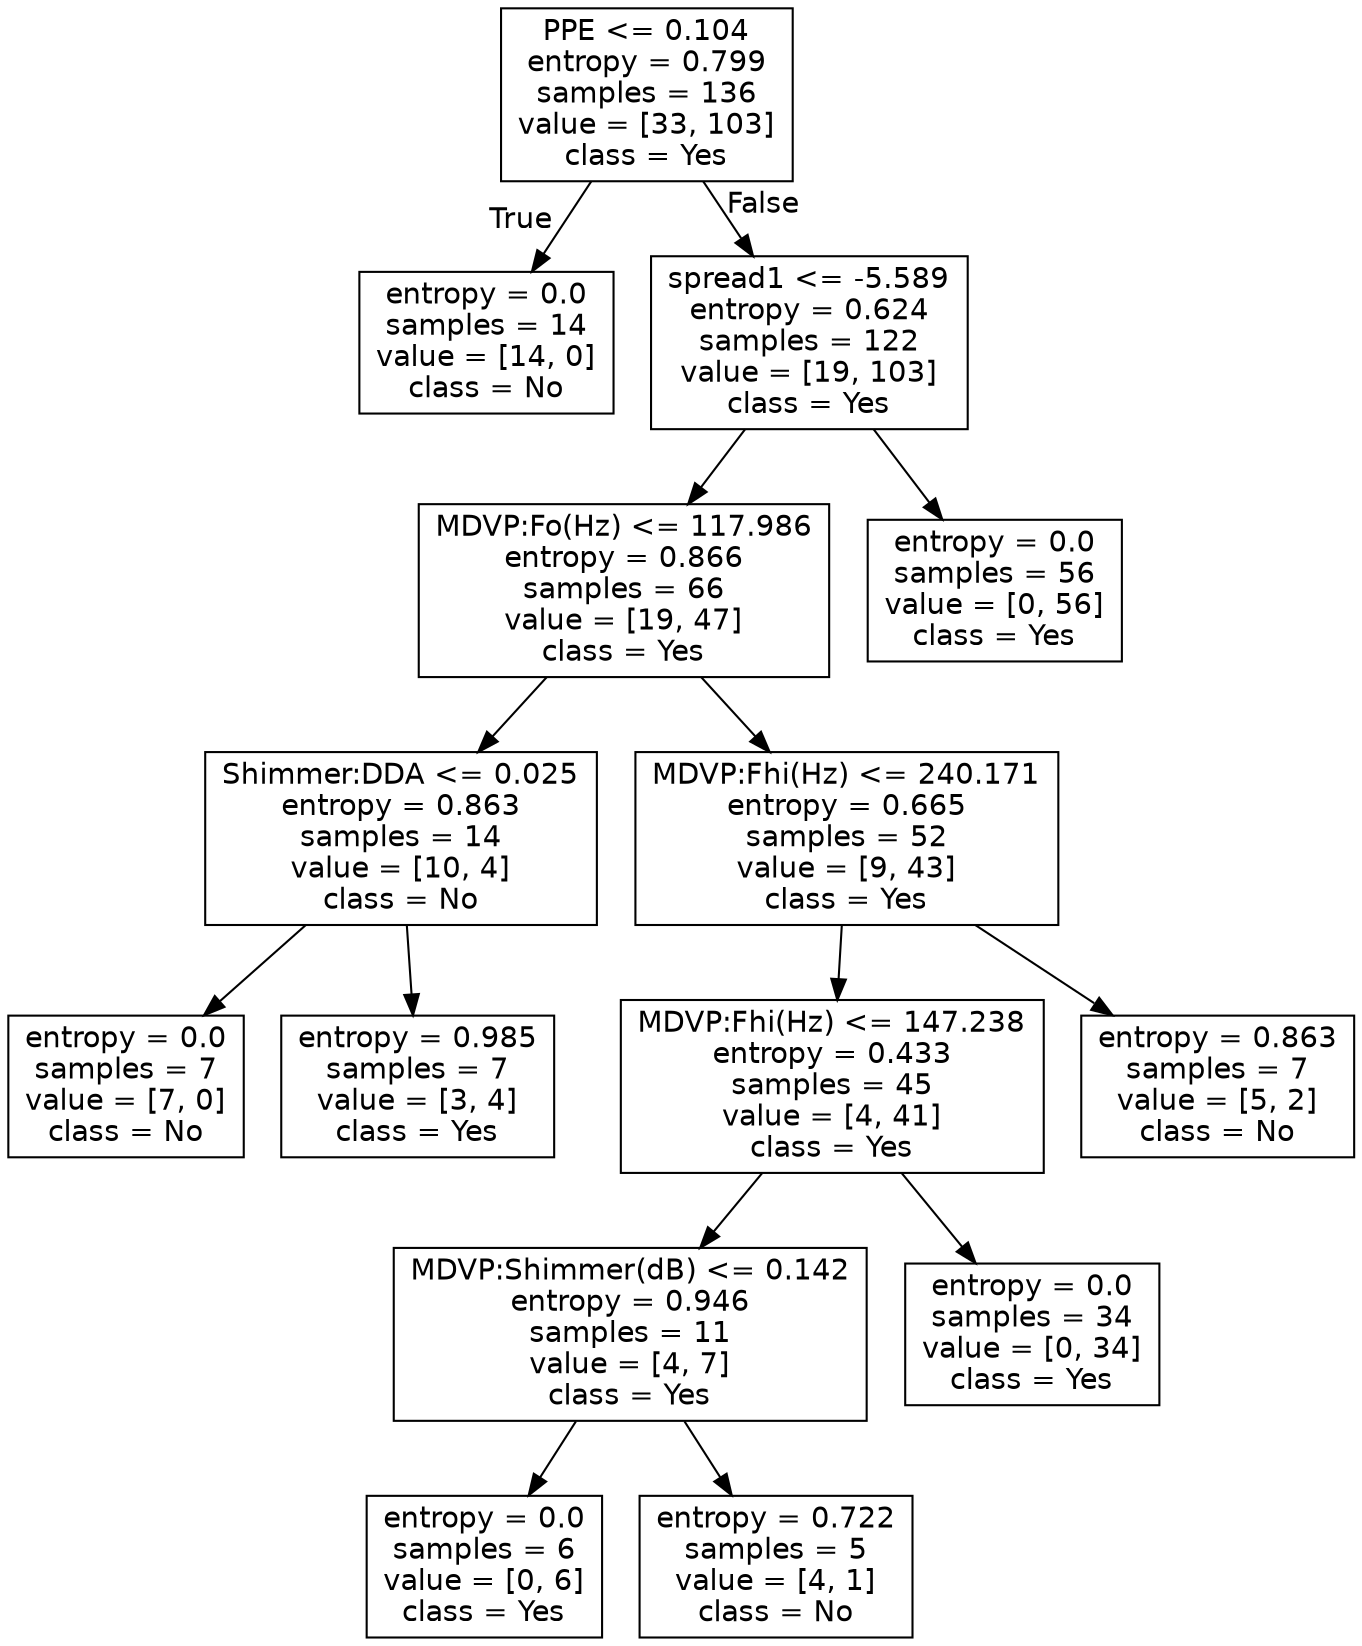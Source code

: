 digraph Tree {
node [shape=box, fontname="helvetica"] ;
edge [fontname="helvetica"] ;
0 [label="PPE <= 0.104\nentropy = 0.799\nsamples = 136\nvalue = [33, 103]\nclass = Yes"] ;
1 [label="entropy = 0.0\nsamples = 14\nvalue = [14, 0]\nclass = No"] ;
0 -> 1 [labeldistance=2.5, labelangle=45, headlabel="True"] ;
2 [label="spread1 <= -5.589\nentropy = 0.624\nsamples = 122\nvalue = [19, 103]\nclass = Yes"] ;
0 -> 2 [labeldistance=2.5, labelangle=-45, headlabel="False"] ;
3 [label="MDVP:Fo(Hz) <= 117.986\nentropy = 0.866\nsamples = 66\nvalue = [19, 47]\nclass = Yes"] ;
2 -> 3 ;
4 [label="Shimmer:DDA <= 0.025\nentropy = 0.863\nsamples = 14\nvalue = [10, 4]\nclass = No"] ;
3 -> 4 ;
5 [label="entropy = 0.0\nsamples = 7\nvalue = [7, 0]\nclass = No"] ;
4 -> 5 ;
6 [label="entropy = 0.985\nsamples = 7\nvalue = [3, 4]\nclass = Yes"] ;
4 -> 6 ;
7 [label="MDVP:Fhi(Hz) <= 240.171\nentropy = 0.665\nsamples = 52\nvalue = [9, 43]\nclass = Yes"] ;
3 -> 7 ;
8 [label="MDVP:Fhi(Hz) <= 147.238\nentropy = 0.433\nsamples = 45\nvalue = [4, 41]\nclass = Yes"] ;
7 -> 8 ;
9 [label="MDVP:Shimmer(dB) <= 0.142\nentropy = 0.946\nsamples = 11\nvalue = [4, 7]\nclass = Yes"] ;
8 -> 9 ;
10 [label="entropy = 0.0\nsamples = 6\nvalue = [0, 6]\nclass = Yes"] ;
9 -> 10 ;
11 [label="entropy = 0.722\nsamples = 5\nvalue = [4, 1]\nclass = No"] ;
9 -> 11 ;
12 [label="entropy = 0.0\nsamples = 34\nvalue = [0, 34]\nclass = Yes"] ;
8 -> 12 ;
13 [label="entropy = 0.863\nsamples = 7\nvalue = [5, 2]\nclass = No"] ;
7 -> 13 ;
14 [label="entropy = 0.0\nsamples = 56\nvalue = [0, 56]\nclass = Yes"] ;
2 -> 14 ;
}